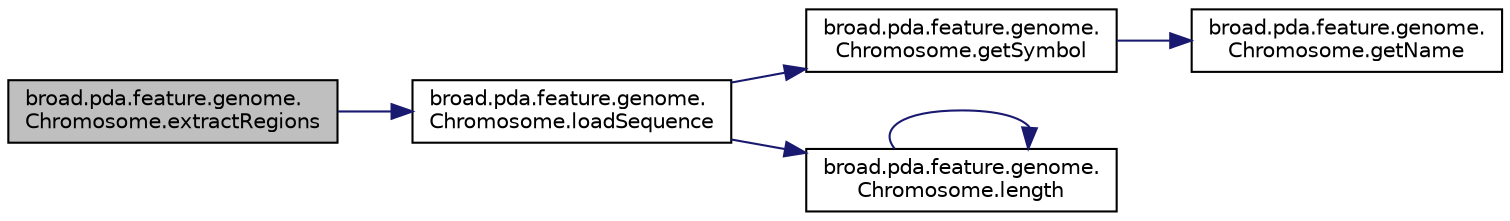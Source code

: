 digraph "broad.pda.feature.genome.Chromosome.extractRegions"
{
  edge [fontname="Helvetica",fontsize="10",labelfontname="Helvetica",labelfontsize="10"];
  node [fontname="Helvetica",fontsize="10",shape=record];
  rankdir="LR";
  Node1 [label="broad.pda.feature.genome.\lChromosome.extractRegions",height=0.2,width=0.4,color="black", fillcolor="grey75", style="filled" fontcolor="black"];
  Node1 -> Node2 [color="midnightblue",fontsize="10",style="solid",fontname="Helvetica"];
  Node2 [label="broad.pda.feature.genome.\lChromosome.loadSequence",height=0.2,width=0.4,color="black", fillcolor="white", style="filled",URL="$classbroad_1_1pda_1_1feature_1_1genome_1_1_chromosome.html#a0067c8bdf37b31588c8525bcde5fab40"];
  Node2 -> Node3 [color="midnightblue",fontsize="10",style="solid",fontname="Helvetica"];
  Node3 [label="broad.pda.feature.genome.\lChromosome.getSymbol",height=0.2,width=0.4,color="black", fillcolor="white", style="filled",URL="$classbroad_1_1pda_1_1feature_1_1genome_1_1_chromosome.html#a8600a6e4cefcd5e4d70a1ea20987d370"];
  Node3 -> Node4 [color="midnightblue",fontsize="10",style="solid",fontname="Helvetica"];
  Node4 [label="broad.pda.feature.genome.\lChromosome.getName",height=0.2,width=0.4,color="black", fillcolor="white", style="filled",URL="$classbroad_1_1pda_1_1feature_1_1genome_1_1_chromosome.html#ad3469d02b22deddedb0d3b6205c1797a"];
  Node2 -> Node5 [color="midnightblue",fontsize="10",style="solid",fontname="Helvetica"];
  Node5 [label="broad.pda.feature.genome.\lChromosome.length",height=0.2,width=0.4,color="black", fillcolor="white", style="filled",URL="$classbroad_1_1pda_1_1feature_1_1genome_1_1_chromosome.html#af6f135dae1745340024d4d9d38921b61"];
  Node5 -> Node5 [color="midnightblue",fontsize="10",style="solid",fontname="Helvetica"];
}
